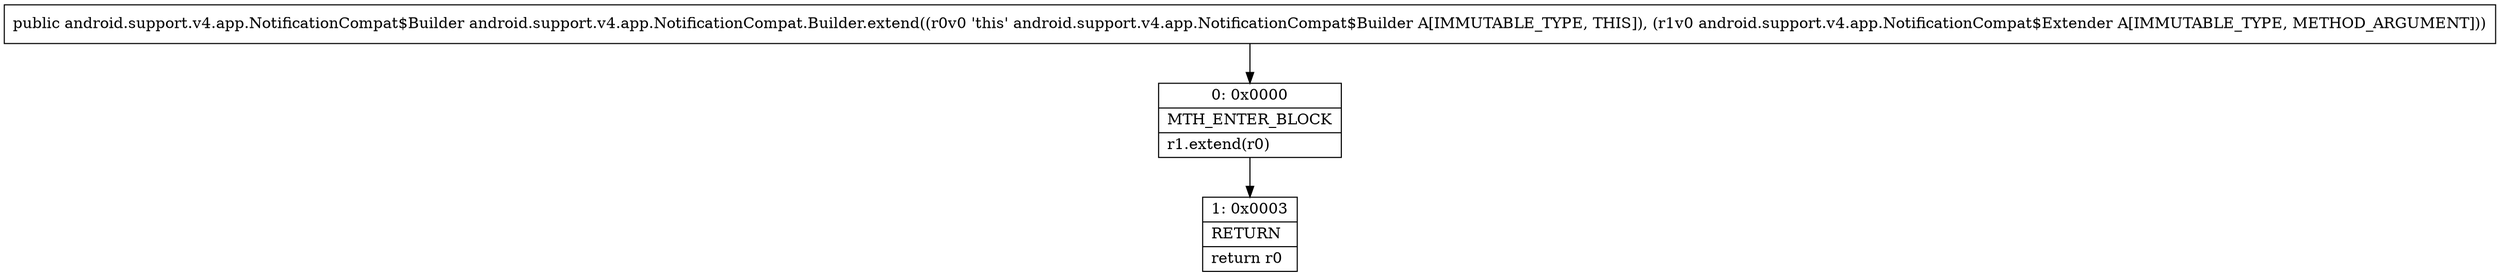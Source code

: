 digraph "CFG forandroid.support.v4.app.NotificationCompat.Builder.extend(Landroid\/support\/v4\/app\/NotificationCompat$Extender;)Landroid\/support\/v4\/app\/NotificationCompat$Builder;" {
Node_0 [shape=record,label="{0\:\ 0x0000|MTH_ENTER_BLOCK\l|r1.extend(r0)\l}"];
Node_1 [shape=record,label="{1\:\ 0x0003|RETURN\l|return r0\l}"];
MethodNode[shape=record,label="{public android.support.v4.app.NotificationCompat$Builder android.support.v4.app.NotificationCompat.Builder.extend((r0v0 'this' android.support.v4.app.NotificationCompat$Builder A[IMMUTABLE_TYPE, THIS]), (r1v0 android.support.v4.app.NotificationCompat$Extender A[IMMUTABLE_TYPE, METHOD_ARGUMENT])) }"];
MethodNode -> Node_0;
Node_0 -> Node_1;
}

